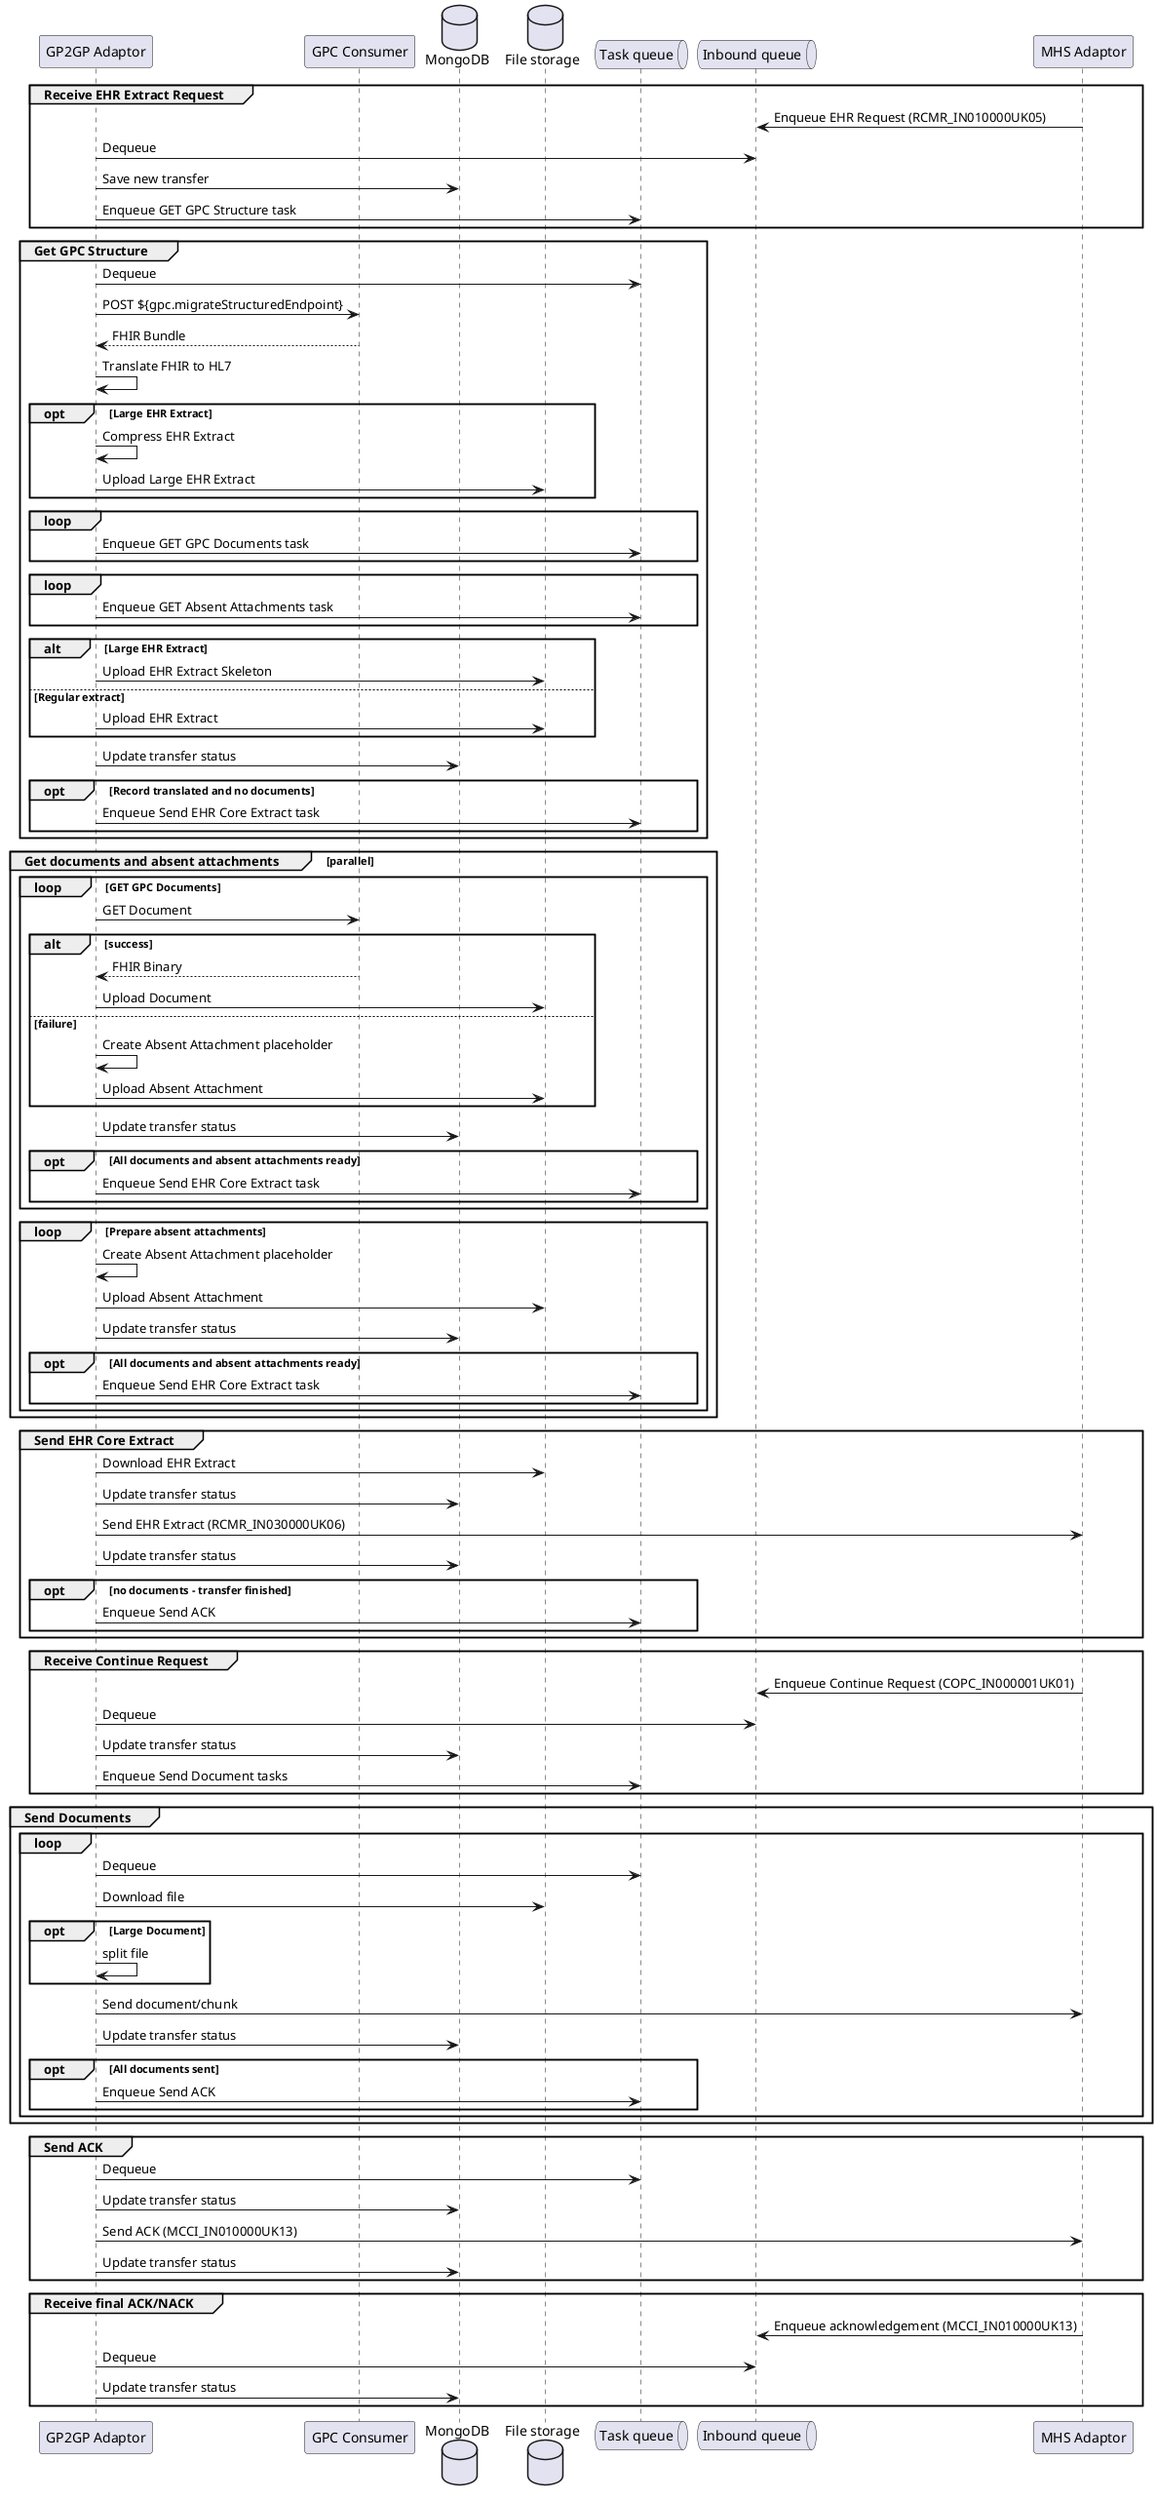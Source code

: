 @startuml
participant "GP2GP Adaptor" as gp2gp
participant "GPC Consumer" as gpc
database MongoDB as mongo
database "File storage" as storage
queue "Task queue" as task
queue "Inbound queue" as inbound
participant "MHS Adaptor" as mhs

group Receive EHR Extract Request
  mhs -> inbound: Enqueue EHR Request (RCMR_IN010000UK05)
  gp2gp -> inbound: Dequeue
  gp2gp -> mongo: Save new transfer
  gp2gp -> task: Enqueue GET GPC Structure task
end

group Get GPC Structure
  gp2gp -> task: Dequeue
  gp2gp -> gpc: POST ${gpc.migrateStructuredEndpoint}
  gpc --> gp2gp: FHIR Bundle
  gp2gp -> gp2gp: Translate FHIR to HL7

  opt Large EHR Extract
    gp2gp -> gp2gp: Compress EHR Extract
    gp2gp -> storage: Upload Large EHR Extract
  end

  loop
    gp2gp -> task: Enqueue GET GPC Documents task
  end

  loop
    gp2gp -> task: Enqueue GET Absent Attachments task
  end

  alt Large EHR Extract
    gp2gp -> storage: Upload EHR Extract Skeleton
  else Regular extract
    gp2gp -> storage: Upload EHR Extract
  end

  gp2gp -> mongo: Update transfer status

  opt Record translated and no documents
    gp2gp -> task: Enqueue Send EHR Core Extract task
  end
end

group Get documents and absent attachments [parallel]
  loop GET GPC Documents
    gp2gp -> gpc: GET Document

    alt success
      gpc --> gp2gp: FHIR Binary
      gp2gp -> storage: Upload Document
    else failure
      gp2gp -> gp2gp: Create Absent Attachment placeholder
      gp2gp -> storage: Upload Absent Attachment
    end

    gp2gp -> mongo: Update transfer status

    opt All documents and absent attachments ready
      gp2gp -> task: Enqueue Send EHR Core Extract task
    end
  end

  loop Prepare absent attachments
    gp2gp -> gp2gp: Create Absent Attachment placeholder
    gp2gp -> storage: Upload Absent Attachment
    gp2gp -> mongo: Update transfer status

    opt All documents and absent attachments ready
      gp2gp -> task: Enqueue Send EHR Core Extract task
    end
  end
end

group Send EHR Core Extract
  gp2gp -> storage: Download EHR Extract
  gp2gp -> mongo: Update transfer status
  gp2gp -> mhs: Send EHR Extract (RCMR_IN030000UK06)
  gp2gp -> mongo: Update transfer status

  opt no documents - transfer finished
    gp2gp -> task: Enqueue Send ACK
  end
end

group Receive Continue Request
  mhs -> inbound: Enqueue Continue Request (COPC_IN000001UK01)
  gp2gp -> inbound: Dequeue
  gp2gp -> mongo: Update transfer status
  gp2gp -> task: Enqueue Send Document tasks
end

group Send Documents
  loop
    gp2gp -> task: Dequeue
    gp2gp -> storage: Download file

    opt Large Document
      gp2gp -> gp2gp: split file
    end

    gp2gp -> mhs: Send document/chunk
    gp2gp -> mongo: Update transfer status

    opt All documents sent
      gp2gp -> task: Enqueue Send ACK
    end
  end
end

group Send ACK
  gp2gp -> task: Dequeue
  gp2gp -> mongo: Update transfer status
  gp2gp -> mhs: Send ACK (MCCI_IN010000UK13)
  gp2gp -> mongo: Update transfer status
end

group Receive final ACK/NACK
  mhs -> inbound: Enqueue acknowledgement (MCCI_IN010000UK13)
  gp2gp -> inbound: Dequeue
  gp2gp -> mongo: Update transfer status
end

@enduml
